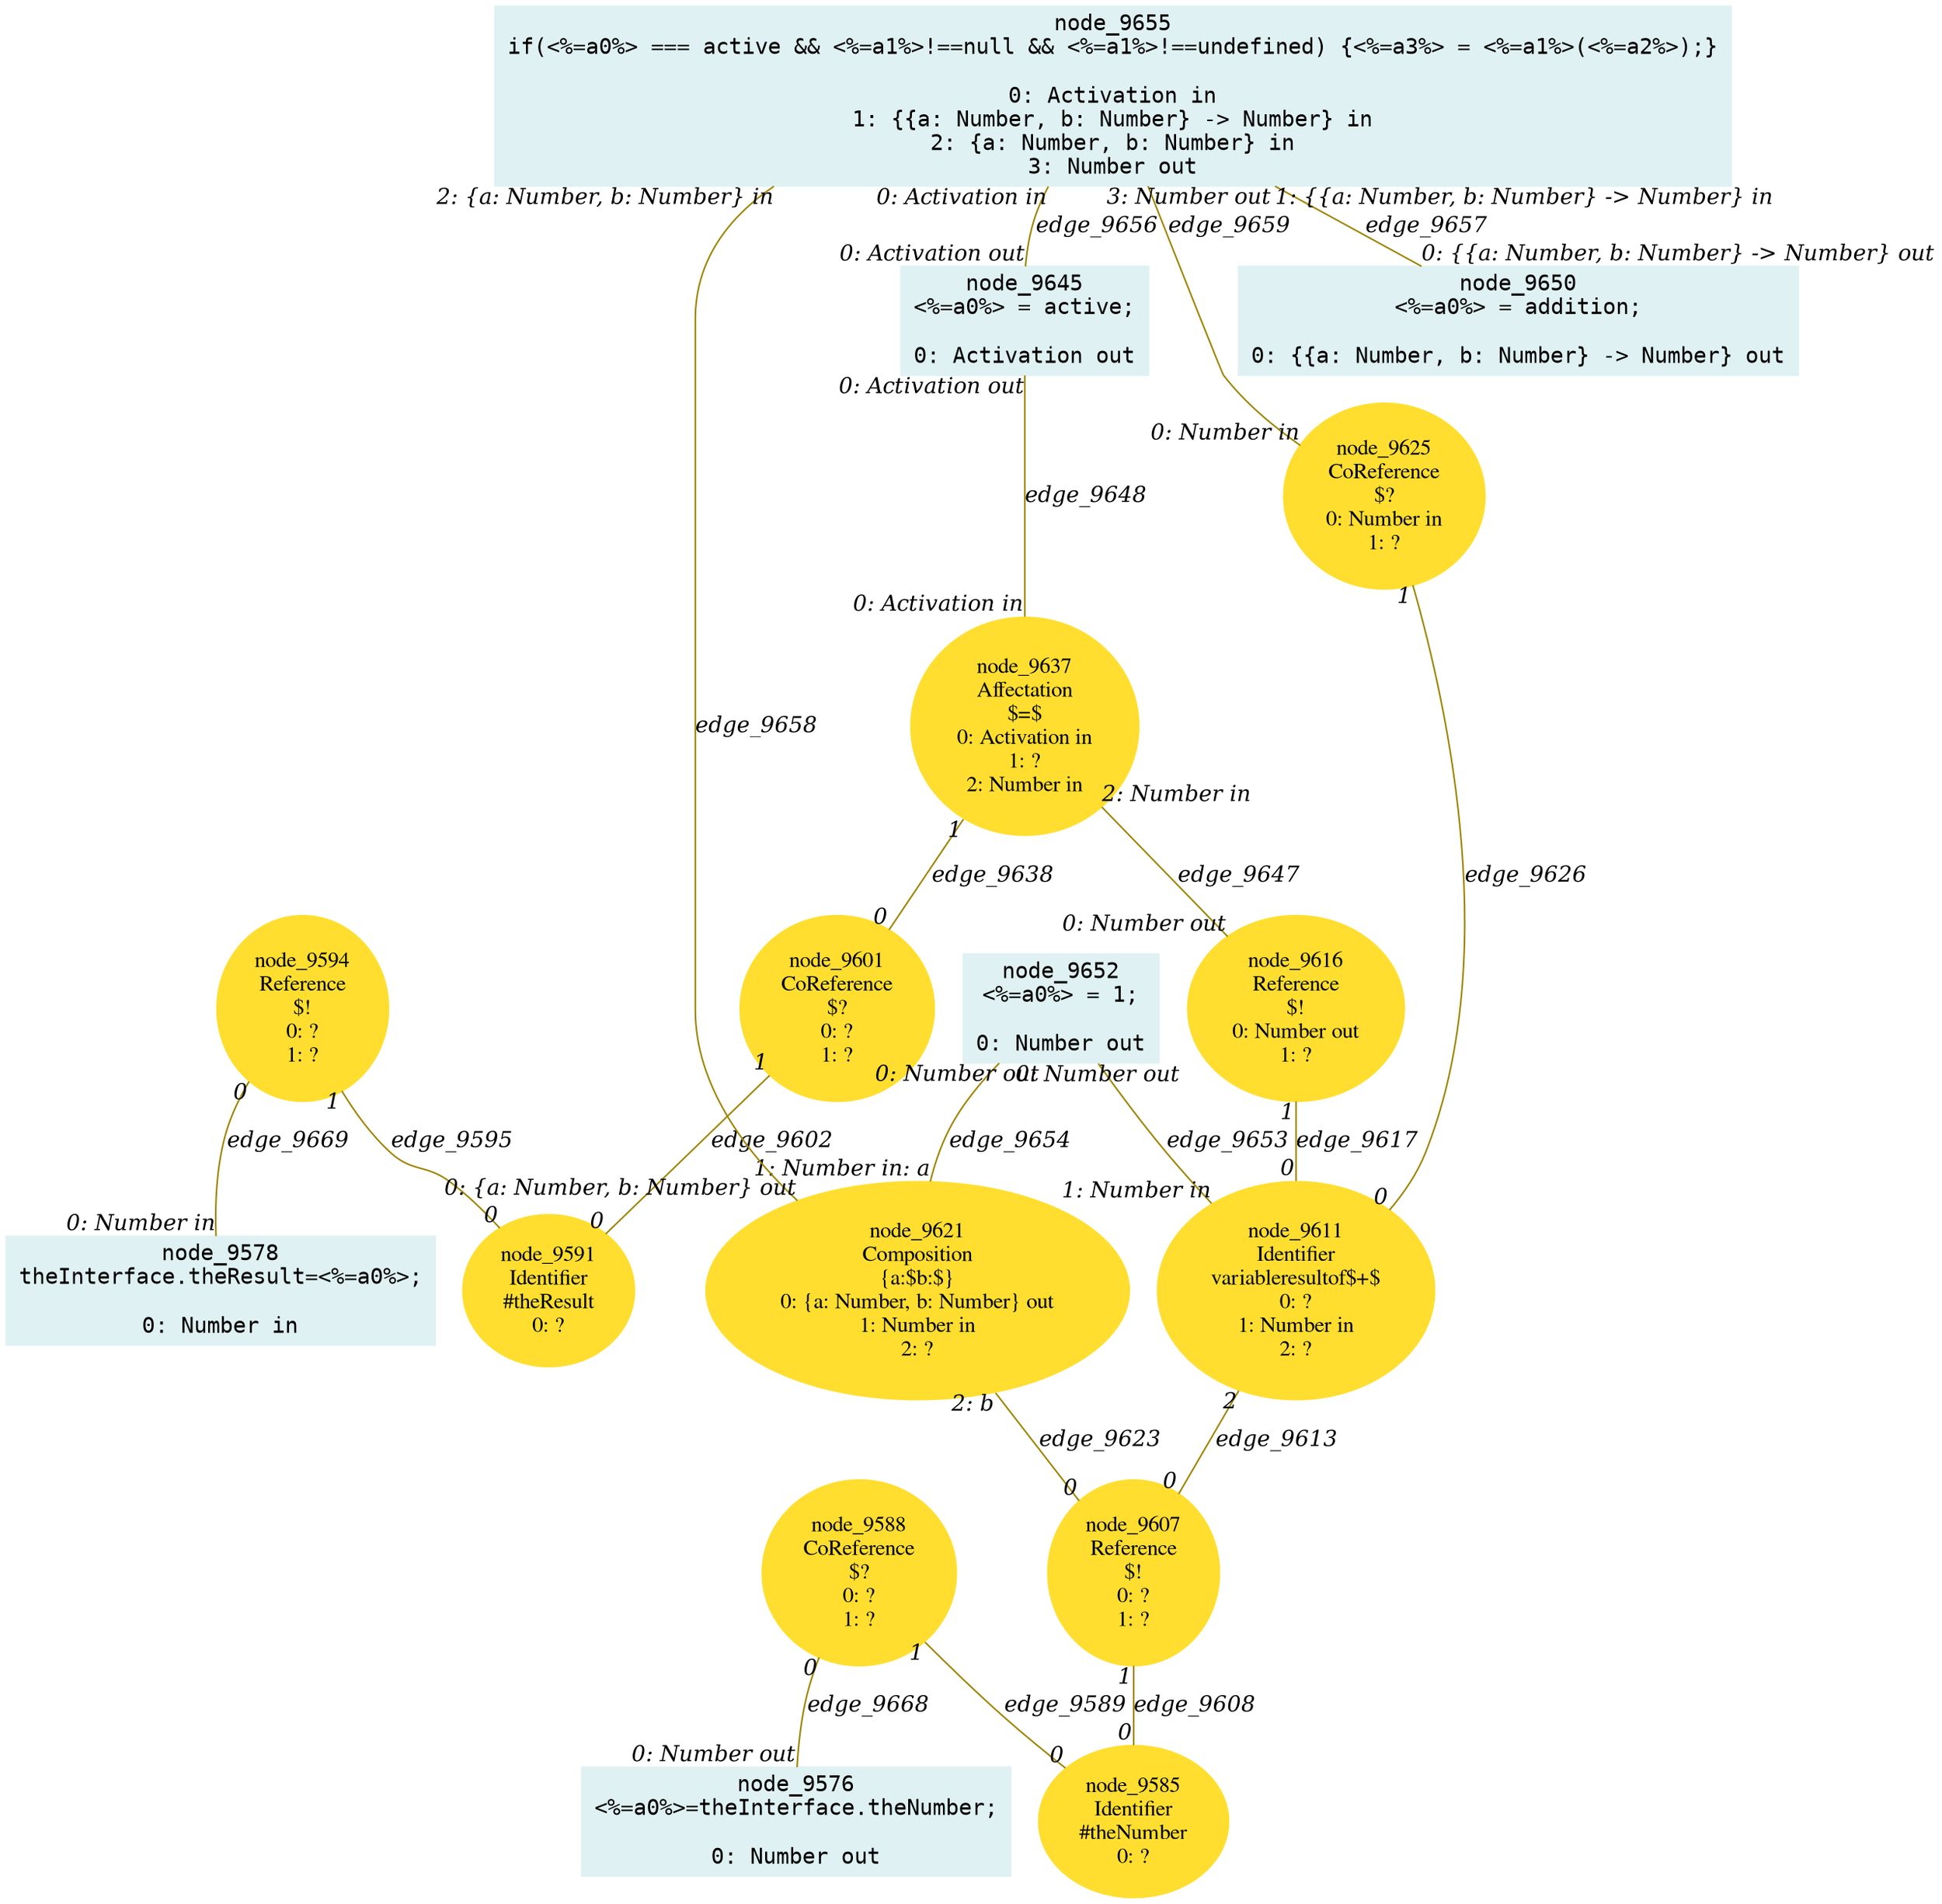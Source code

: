 digraph g{node_9576 [shape="box", style="filled", color="#dff1f2", fontname="Courier", label="node_9576
<%=a0%>=theInterface.theNumber;

0: Number out" ]
node_9578 [shape="box", style="filled", color="#dff1f2", fontname="Courier", label="node_9578
theInterface.theResult=<%=a0%>;

0: Number in" ]
node_9585 [shape="ellipse", style="filled", color="#ffde2f", fontname="Times", label="node_9585
Identifier
#theNumber
0: ?" ]
node_9588 [shape="ellipse", style="filled", color="#ffde2f", fontname="Times", label="node_9588
CoReference
$?
0: ?
1: ?" ]
node_9591 [shape="ellipse", style="filled", color="#ffde2f", fontname="Times", label="node_9591
Identifier
#theResult
0: ?" ]
node_9594 [shape="ellipse", style="filled", color="#ffde2f", fontname="Times", label="node_9594
Reference
$!
0: ?
1: ?" ]
node_9601 [shape="ellipse", style="filled", color="#ffde2f", fontname="Times", label="node_9601
CoReference
$?
0: ?
1: ?" ]
node_9607 [shape="ellipse", style="filled", color="#ffde2f", fontname="Times", label="node_9607
Reference
$!
0: ?
1: ?" ]
node_9611 [shape="ellipse", style="filled", color="#ffde2f", fontname="Times", label="node_9611
Identifier
variableresultof$+$
0: ?
1: Number in
2: ?" ]
node_9616 [shape="ellipse", style="filled", color="#ffde2f", fontname="Times", label="node_9616
Reference
$!
0: Number out
1: ?" ]
node_9621 [shape="ellipse", style="filled", color="#ffde2f", fontname="Times", label="node_9621
Composition
{a:$b:$}
0: {a: Number, b: Number} out
1: Number in
2: ?" ]
node_9625 [shape="ellipse", style="filled", color="#ffde2f", fontname="Times", label="node_9625
CoReference
$?
0: Number in
1: ?" ]
node_9637 [shape="ellipse", style="filled", color="#ffde2f", fontname="Times", label="node_9637
Affectation
$=$
0: Activation in
1: ?
2: Number in" ]
node_9645 [shape="box", style="filled", color="#dff1f2", fontname="Courier", label="node_9645
<%=a0%> = active;

0: Activation out" ]
node_9650 [shape="box", style="filled", color="#dff1f2", fontname="Courier", label="node_9650
<%=a0%> = addition;

0: {{a: Number, b: Number} -> Number} out" ]
node_9652 [shape="box", style="filled", color="#dff1f2", fontname="Courier", label="node_9652
<%=a0%> = 1;

0: Number out" ]
node_9655 [shape="box", style="filled", color="#dff1f2", fontname="Courier", label="node_9655
if(<%=a0%> === active && <%=a1%>!==null && <%=a1%>!==undefined) {<%=a3%> = <%=a1%>(<%=a2%>);}

0: Activation in
1: {{a: Number, b: Number} -> Number} in
2: {a: Number, b: Number} in
3: Number out" ]
node_9588 -> node_9585 [dir=none, arrowHead=none, fontname="Times-Italic", arrowsize=1, color="#9d8400", label="edge_9589",  headlabel="0", taillabel="1" ]
node_9594 -> node_9591 [dir=none, arrowHead=none, fontname="Times-Italic", arrowsize=1, color="#9d8400", label="edge_9595",  headlabel="0", taillabel="1" ]
node_9601 -> node_9591 [dir=none, arrowHead=none, fontname="Times-Italic", arrowsize=1, color="#9d8400", label="edge_9602",  headlabel="0", taillabel="1" ]
node_9607 -> node_9585 [dir=none, arrowHead=none, fontname="Times-Italic", arrowsize=1, color="#9d8400", label="edge_9608",  headlabel="0", taillabel="1" ]
node_9611 -> node_9607 [dir=none, arrowHead=none, fontname="Times-Italic", arrowsize=1, color="#9d8400", label="edge_9613",  headlabel="0", taillabel="2" ]
node_9616 -> node_9611 [dir=none, arrowHead=none, fontname="Times-Italic", arrowsize=1, color="#9d8400", label="edge_9617",  headlabel="0", taillabel="1" ]
node_9621 -> node_9607 [dir=none, arrowHead=none, fontname="Times-Italic", arrowsize=1, color="#9d8400", label="edge_9623",  headlabel="0", taillabel="2: b" ]
node_9625 -> node_9611 [dir=none, arrowHead=none, fontname="Times-Italic", arrowsize=1, color="#9d8400", label="edge_9626",  headlabel="0", taillabel="1" ]
node_9637 -> node_9601 [dir=none, arrowHead=none, fontname="Times-Italic", arrowsize=1, color="#9d8400", label="edge_9638",  headlabel="0", taillabel="1" ]
node_9637 -> node_9616 [dir=none, arrowHead=none, fontname="Times-Italic", arrowsize=1, color="#9d8400", label="edge_9647",  headlabel="0: Number out", taillabel="2: Number in" ]
node_9645 -> node_9637 [dir=none, arrowHead=none, fontname="Times-Italic", arrowsize=1, color="#9d8400", label="edge_9648",  headlabel="0: Activation in", taillabel="0: Activation out" ]
node_9652 -> node_9611 [dir=none, arrowHead=none, fontname="Times-Italic", arrowsize=1, color="#9d8400", label="edge_9653",  headlabel="1: Number in", taillabel="0: Number out" ]
node_9652 -> node_9621 [dir=none, arrowHead=none, fontname="Times-Italic", arrowsize=1, color="#9d8400", label="edge_9654",  headlabel="1: Number in: a", taillabel="0: Number out" ]
node_9655 -> node_9645 [dir=none, arrowHead=none, fontname="Times-Italic", arrowsize=1, color="#9d8400", label="edge_9656",  headlabel="0: Activation out", taillabel="0: Activation in" ]
node_9655 -> node_9650 [dir=none, arrowHead=none, fontname="Times-Italic", arrowsize=1, color="#9d8400", label="edge_9657",  headlabel="0: {{a: Number, b: Number} -> Number} out", taillabel="1: {{a: Number, b: Number} -> Number} in" ]
node_9655 -> node_9621 [dir=none, arrowHead=none, fontname="Times-Italic", arrowsize=1, color="#9d8400", label="edge_9658",  headlabel="0: {a: Number, b: Number} out", taillabel="2: {a: Number, b: Number} in" ]
node_9655 -> node_9625 [dir=none, arrowHead=none, fontname="Times-Italic", arrowsize=1, color="#9d8400", label="edge_9659",  headlabel="0: Number in", taillabel="3: Number out" ]
node_9588 -> node_9576 [dir=none, arrowHead=none, fontname="Times-Italic", arrowsize=1, color="#9d8400", label="edge_9668",  headlabel="0: Number out", taillabel="0" ]
node_9594 -> node_9578 [dir=none, arrowHead=none, fontname="Times-Italic", arrowsize=1, color="#9d8400", label="edge_9669",  headlabel="0: Number in", taillabel="0" ]
}